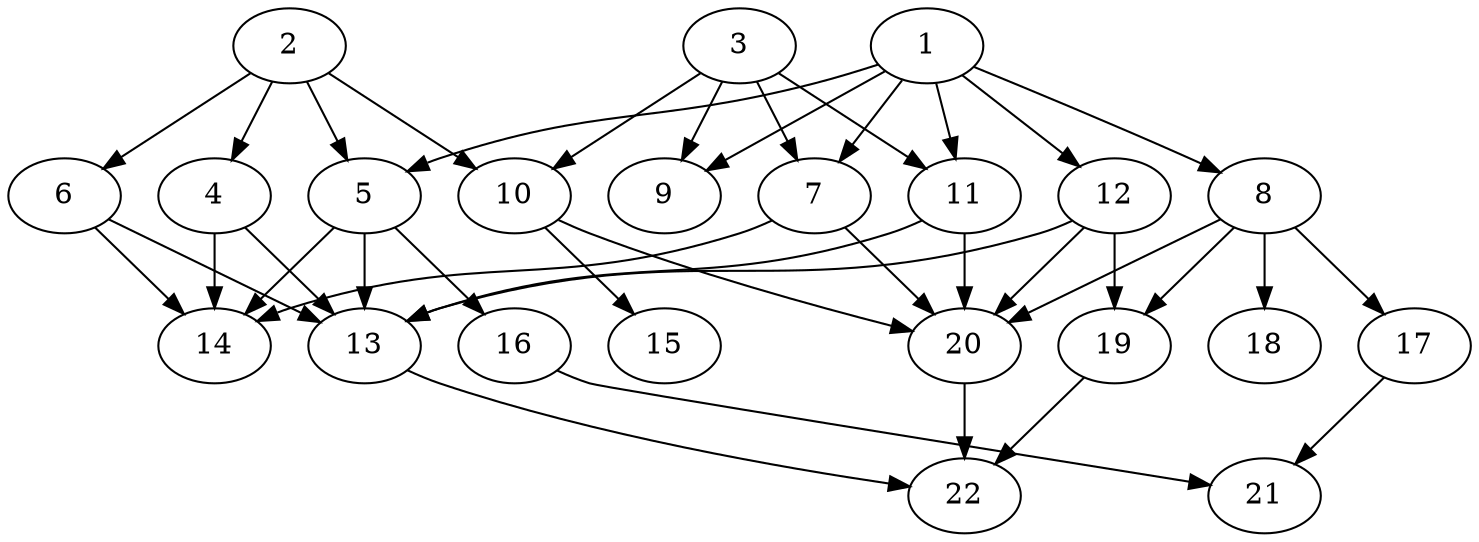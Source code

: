 // DAG (tier=2-normal, mode=data, n=22, ccr=0.434, fat=0.629, density=0.579, regular=0.442, jump=0.164, mindata=2097152, maxdata=16777216)
// DAG automatically generated by daggen at Sun Aug 24 16:33:34 2025
// /home/ermia/Project/Environments/daggen/bin/daggen --dot --ccr 0.434 --fat 0.629 --regular 0.442 --density 0.579 --jump 0.164 --mindata 2097152 --maxdata 16777216 -n 22 
digraph G {
  1 [size="7574216035281040", alpha="0.13", expect_size="3787108017640520"]
  1 -> 5 [size ="203388310519808"]
  1 -> 7 [size ="203388310519808"]
  1 -> 8 [size ="203388310519808"]
  1 -> 9 [size ="203388310519808"]
  1 -> 11 [size ="203388310519808"]
  1 -> 12 [size ="203388310519808"]
  2 [size="32108412114280184", alpha="0.03", expect_size="16054206057140092"]
  2 -> 4 [size ="864726309404672"]
  2 -> 5 [size ="864726309404672"]
  2 -> 6 [size ="864726309404672"]
  2 -> 10 [size ="864726309404672"]
  3 [size="15793959238513938", alpha="0.03", expect_size="7896979619256969"]
  3 -> 7 [size ="280249971507200"]
  3 -> 9 [size ="280249971507200"]
  3 -> 10 [size ="280249971507200"]
  3 -> 11 [size ="280249971507200"]
  4 [size="1217475055957313024", alpha="0.06", expect_size="608737527978656512"]
  4 -> 13 [size ="592182071263232"]
  4 -> 14 [size ="592182071263232"]
  5 [size="1186225984400183040", alpha="0.03", expect_size="593112992200091520"]
  5 -> 13 [size ="528182201548800"]
  5 -> 14 [size ="528182201548800"]
  5 -> 16 [size ="528182201548800"]
  6 [size="3334083273726105747456", alpha="0.02", expect_size="1667041636863052873728"]
  6 -> 13 [size ="1785422275411968"]
  6 -> 14 [size ="1785422275411968"]
  7 [size="3561234219083002", alpha="0.09", expect_size="1780617109541501"]
  7 -> 14 [size ="412099436085248"]
  7 -> 20 [size ="412099436085248"]
  8 [size="2953881378415411712", alpha="0.04", expect_size="1476940689207705856"]
  8 -> 17 [size ="2212118887661568"]
  8 -> 18 [size ="2212118887661568"]
  8 -> 19 [size ="2212118887661568"]
  8 -> 20 [size ="2212118887661568"]
  9 [size="31842537460668620", alpha="0.09", expect_size="15921268730334310"]
  10 [size="867991506384593536", alpha="0.19", expect_size="433995753192296768"]
  10 -> 15 [size ="1209973656780800"]
  10 -> 20 [size ="1209973656780800"]
  11 [size="123900179047195264", alpha="0.09", expect_size="61950089523597632"]
  11 -> 13 [size ="2222757009948672"]
  11 -> 20 [size ="2222757009948672"]
  12 [size="5949436728805357", alpha="0.18", expect_size="2974718364402678"]
  12 -> 13 [size ="726935638376448"]
  12 -> 19 [size ="726935638376448"]
  12 -> 20 [size ="726935638376448"]
  13 [size="3411218367253311488", alpha="0.12", expect_size="1705609183626655744"]
  13 -> 22 [size ="1325441168179200"]
  14 [size="3095146953752230", alpha="0.07", expect_size="1547573476876115"]
  15 [size="45345202607577808", alpha="0.20", expect_size="22672601303788904"]
  16 [size="50144001460196320", alpha="0.09", expect_size="25072000730098160"]
  16 -> 21 [size ="892714455400448"]
  17 [size="450793472534996", alpha="0.15", expect_size="225396736267498"]
  17 -> 21 [size ="54461393272832"]
  18 [size="4830301717720337", alpha="0.03", expect_size="2415150858860168"]
  19 [size="23434161976074176", alpha="0.17", expect_size="11717080988037088"]
  19 -> 22 [size ="440075175329792"]
  20 [size="37958680373372600", alpha="0.11", expect_size="18979340186686300"]
  20 -> 22 [size ="1569634729852928"]
  21 [size="6725409852233161", alpha="0.03", expect_size="3362704926116580"]
  22 [size="3114223729386658463744", alpha="0.17", expect_size="1557111864693329231872"]
}